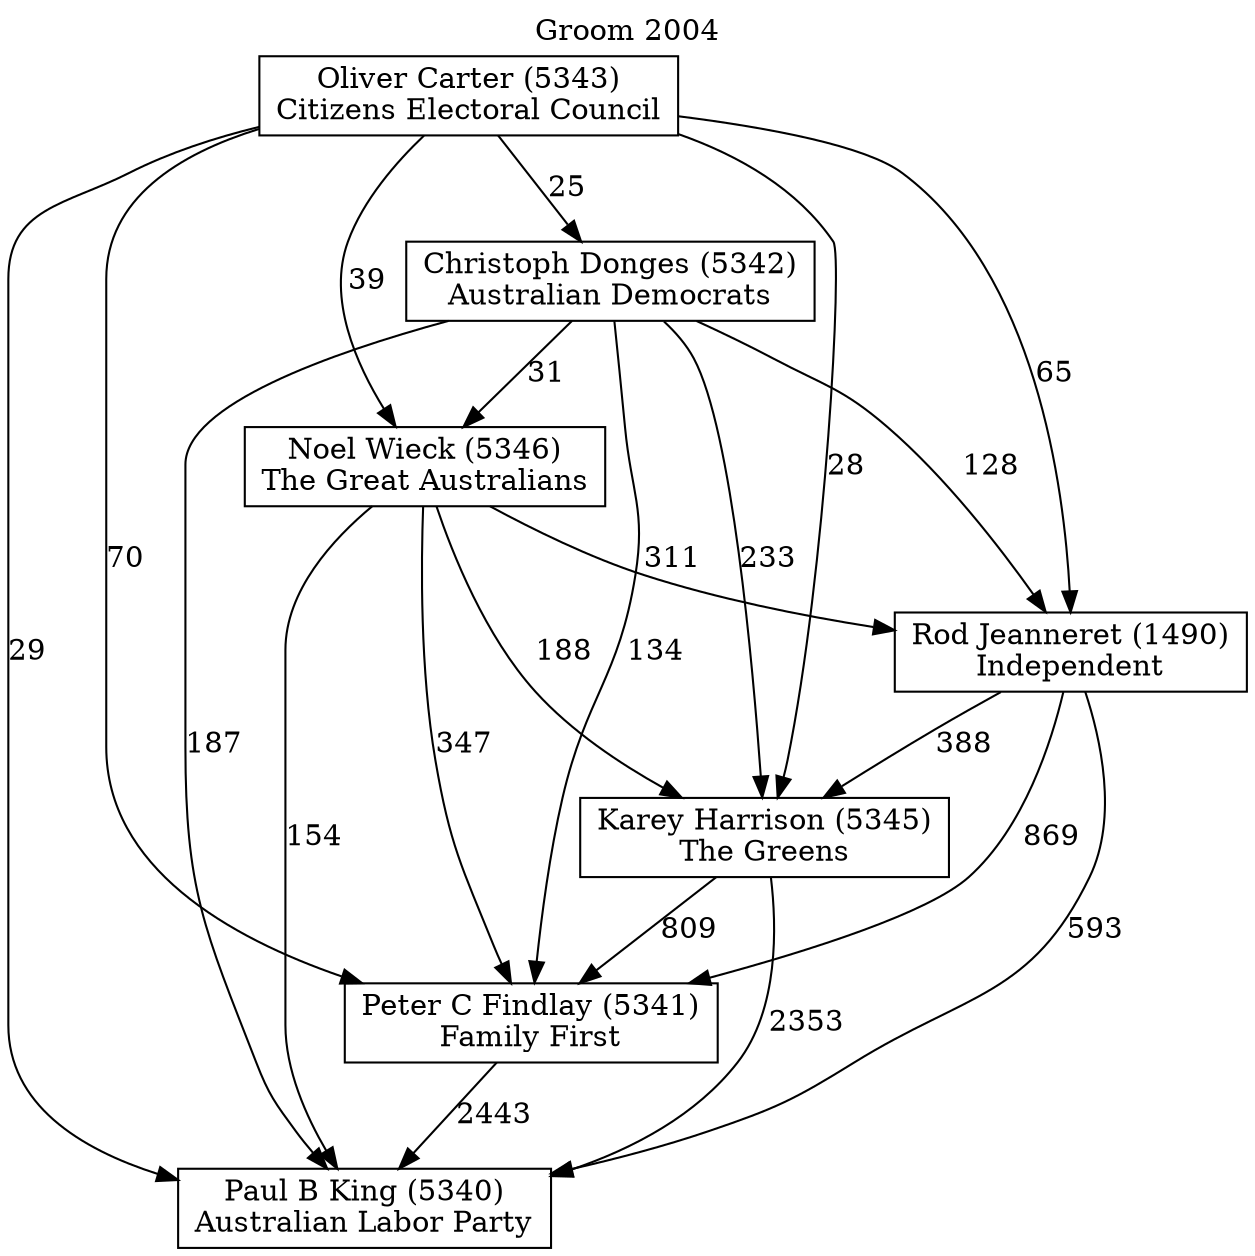 // House preference flow
digraph "Paul B King (5340)_Groom_2004" {
	graph [label="Groom 2004" labelloc=t mclimit=10]
	node [shape=box]
	"Paul B King (5340)" [label="Paul B King (5340)
Australian Labor Party"]
	"Peter C Findlay (5341)" [label="Peter C Findlay (5341)
Family First"]
	"Karey Harrison (5345)" [label="Karey Harrison (5345)
The Greens"]
	"Rod Jeanneret (1490)" [label="Rod Jeanneret (1490)
Independent"]
	"Noel Wieck (5346)" [label="Noel Wieck (5346)
The Great Australians"]
	"Christoph Donges (5342)" [label="Christoph Donges (5342)
Australian Democrats"]
	"Oliver Carter (5343)" [label="Oliver Carter (5343)
Citizens Electoral Council"]
	"Peter C Findlay (5341)" -> "Paul B King (5340)" [label=2443]
	"Karey Harrison (5345)" -> "Peter C Findlay (5341)" [label=809]
	"Rod Jeanneret (1490)" -> "Karey Harrison (5345)" [label=388]
	"Noel Wieck (5346)" -> "Rod Jeanneret (1490)" [label=311]
	"Christoph Donges (5342)" -> "Noel Wieck (5346)" [label=31]
	"Oliver Carter (5343)" -> "Christoph Donges (5342)" [label=25]
	"Karey Harrison (5345)" -> "Paul B King (5340)" [label=2353]
	"Rod Jeanneret (1490)" -> "Paul B King (5340)" [label=593]
	"Noel Wieck (5346)" -> "Paul B King (5340)" [label=154]
	"Christoph Donges (5342)" -> "Paul B King (5340)" [label=187]
	"Oliver Carter (5343)" -> "Paul B King (5340)" [label=29]
	"Oliver Carter (5343)" -> "Noel Wieck (5346)" [label=39]
	"Christoph Donges (5342)" -> "Rod Jeanneret (1490)" [label=128]
	"Oliver Carter (5343)" -> "Rod Jeanneret (1490)" [label=65]
	"Noel Wieck (5346)" -> "Karey Harrison (5345)" [label=188]
	"Christoph Donges (5342)" -> "Karey Harrison (5345)" [label=233]
	"Oliver Carter (5343)" -> "Karey Harrison (5345)" [label=28]
	"Rod Jeanneret (1490)" -> "Peter C Findlay (5341)" [label=869]
	"Noel Wieck (5346)" -> "Peter C Findlay (5341)" [label=347]
	"Christoph Donges (5342)" -> "Peter C Findlay (5341)" [label=134]
	"Oliver Carter (5343)" -> "Peter C Findlay (5341)" [label=70]
}
